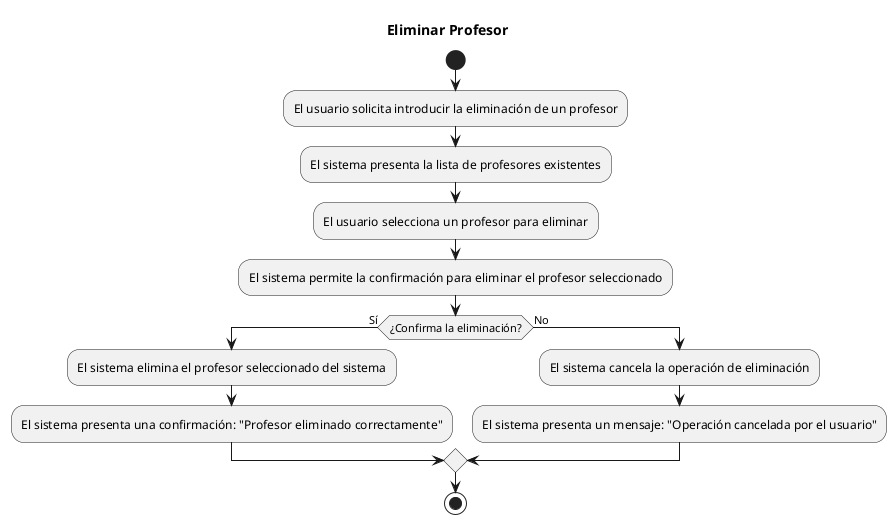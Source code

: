 @startuml

title Eliminar Profesor

start
:El usuario solicita introducir la eliminación de un profesor;
:El sistema presenta la lista de profesores existentes;
:El usuario selecciona un profesor para eliminar;
:El sistema permite la confirmación para eliminar el profesor seleccionado;
if (¿Confirma la eliminación?) then (Sí)
:El sistema elimina el profesor seleccionado del sistema;
:El sistema presenta una confirmación: "Profesor eliminado correctamente";
else (No)
:El sistema cancela la operación de eliminación;
:El sistema presenta un mensaje: "Operación cancelada por el usuario";
endif
stop

@enduml
